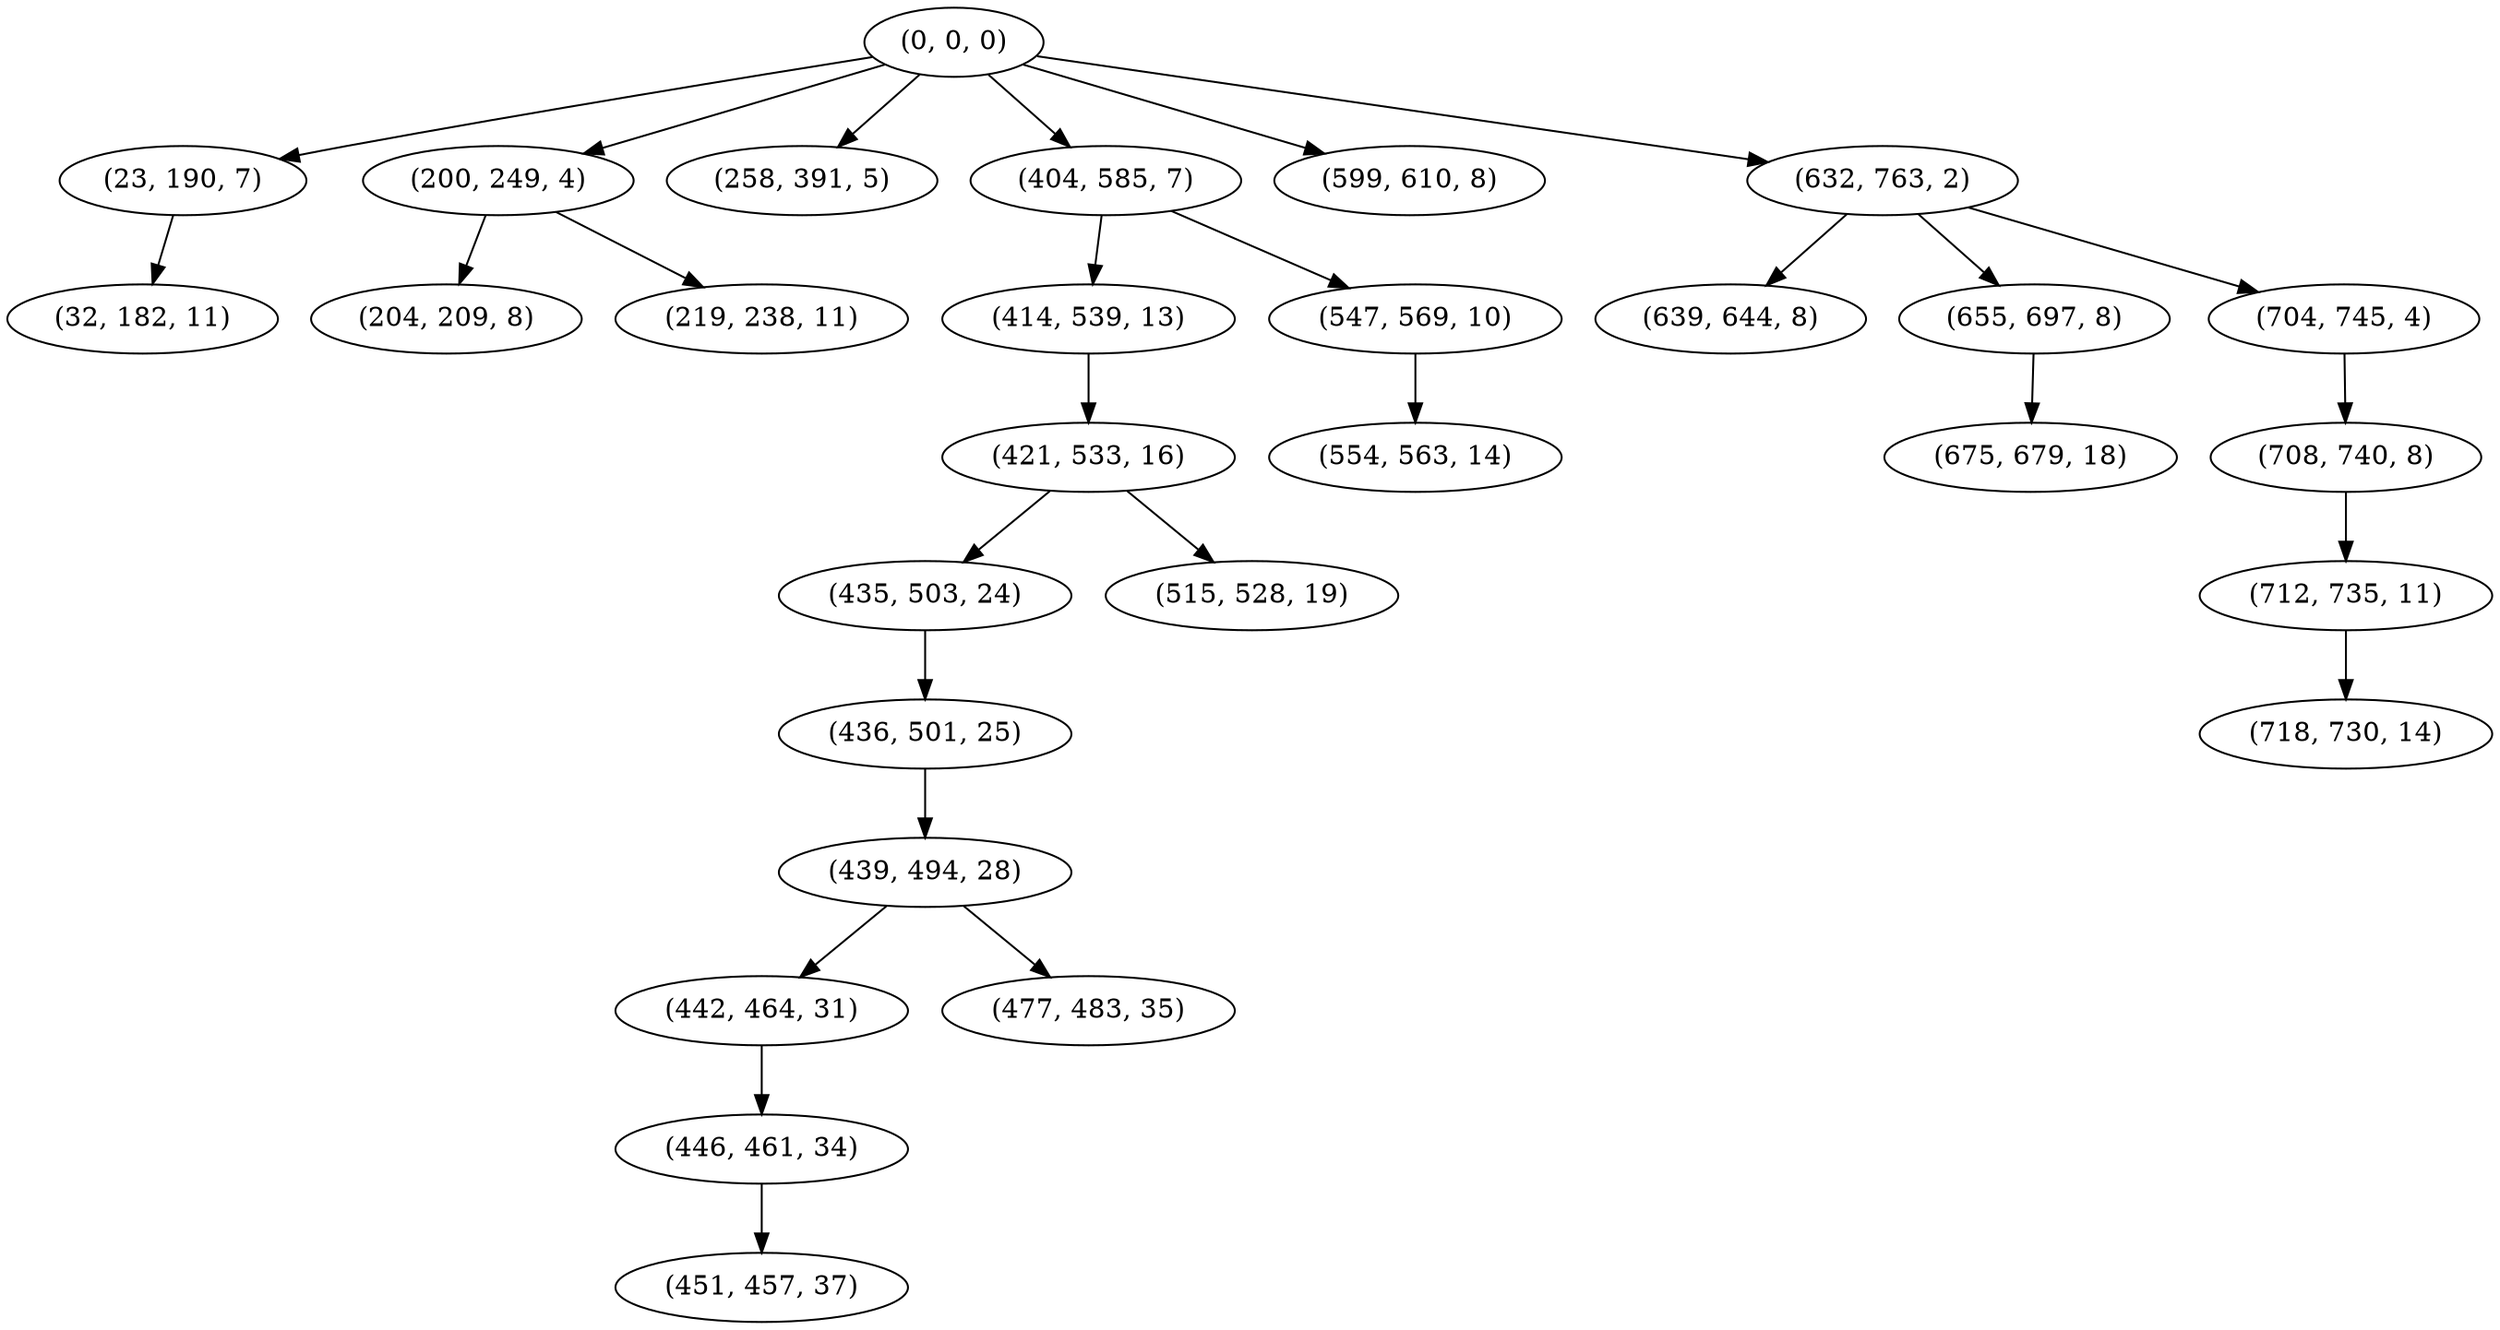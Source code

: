 digraph tree {
    "(0, 0, 0)";
    "(23, 190, 7)";
    "(32, 182, 11)";
    "(200, 249, 4)";
    "(204, 209, 8)";
    "(219, 238, 11)";
    "(258, 391, 5)";
    "(404, 585, 7)";
    "(414, 539, 13)";
    "(421, 533, 16)";
    "(435, 503, 24)";
    "(436, 501, 25)";
    "(439, 494, 28)";
    "(442, 464, 31)";
    "(446, 461, 34)";
    "(451, 457, 37)";
    "(477, 483, 35)";
    "(515, 528, 19)";
    "(547, 569, 10)";
    "(554, 563, 14)";
    "(599, 610, 8)";
    "(632, 763, 2)";
    "(639, 644, 8)";
    "(655, 697, 8)";
    "(675, 679, 18)";
    "(704, 745, 4)";
    "(708, 740, 8)";
    "(712, 735, 11)";
    "(718, 730, 14)";
    "(0, 0, 0)" -> "(23, 190, 7)";
    "(0, 0, 0)" -> "(200, 249, 4)";
    "(0, 0, 0)" -> "(258, 391, 5)";
    "(0, 0, 0)" -> "(404, 585, 7)";
    "(0, 0, 0)" -> "(599, 610, 8)";
    "(0, 0, 0)" -> "(632, 763, 2)";
    "(23, 190, 7)" -> "(32, 182, 11)";
    "(200, 249, 4)" -> "(204, 209, 8)";
    "(200, 249, 4)" -> "(219, 238, 11)";
    "(404, 585, 7)" -> "(414, 539, 13)";
    "(404, 585, 7)" -> "(547, 569, 10)";
    "(414, 539, 13)" -> "(421, 533, 16)";
    "(421, 533, 16)" -> "(435, 503, 24)";
    "(421, 533, 16)" -> "(515, 528, 19)";
    "(435, 503, 24)" -> "(436, 501, 25)";
    "(436, 501, 25)" -> "(439, 494, 28)";
    "(439, 494, 28)" -> "(442, 464, 31)";
    "(439, 494, 28)" -> "(477, 483, 35)";
    "(442, 464, 31)" -> "(446, 461, 34)";
    "(446, 461, 34)" -> "(451, 457, 37)";
    "(547, 569, 10)" -> "(554, 563, 14)";
    "(632, 763, 2)" -> "(639, 644, 8)";
    "(632, 763, 2)" -> "(655, 697, 8)";
    "(632, 763, 2)" -> "(704, 745, 4)";
    "(655, 697, 8)" -> "(675, 679, 18)";
    "(704, 745, 4)" -> "(708, 740, 8)";
    "(708, 740, 8)" -> "(712, 735, 11)";
    "(712, 735, 11)" -> "(718, 730, 14)";
}
